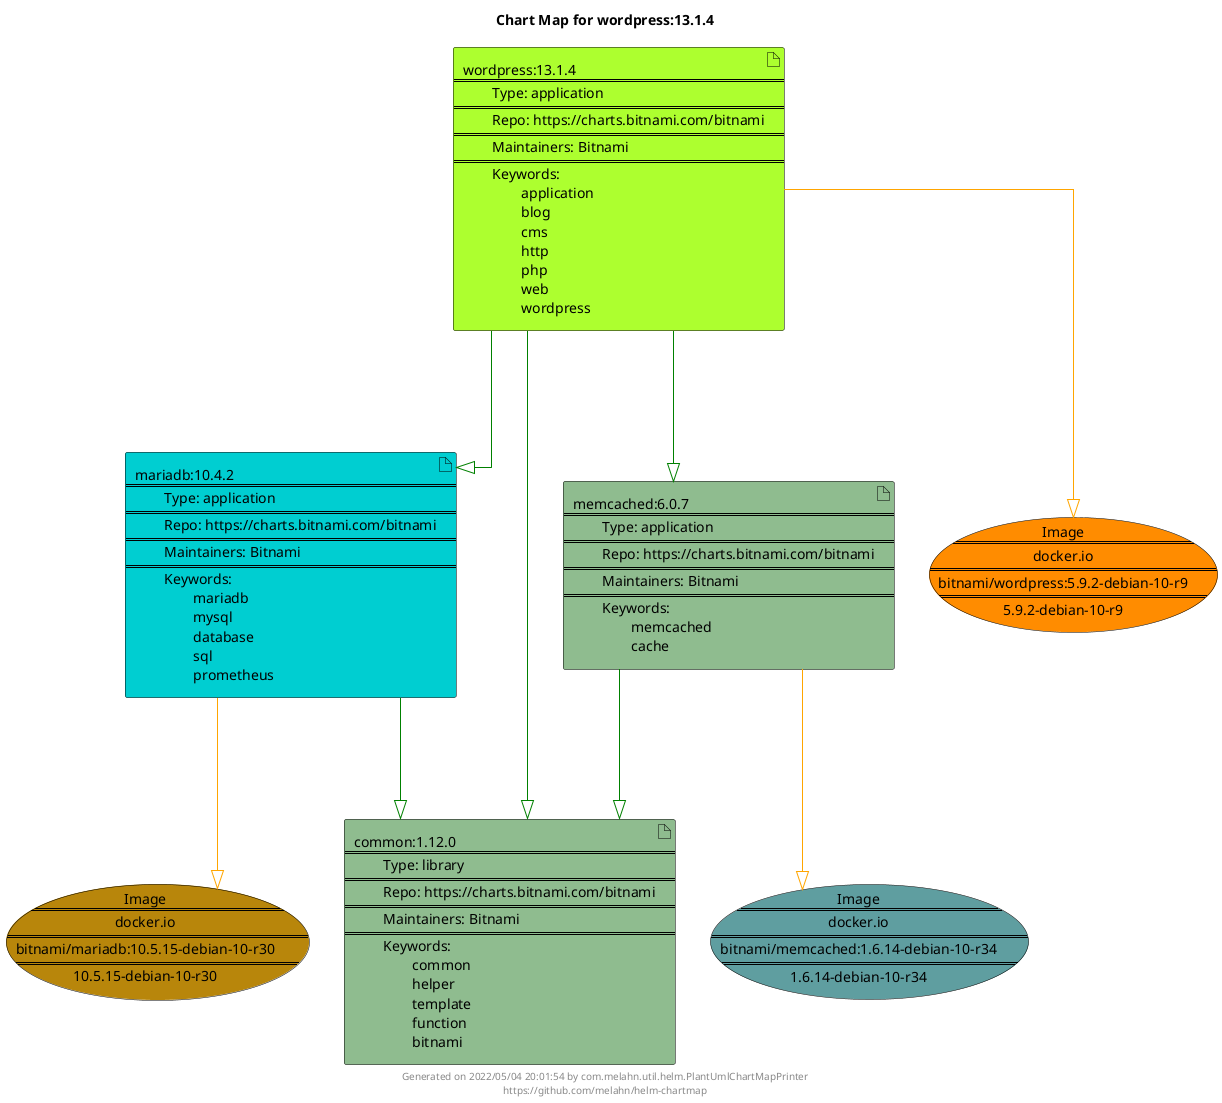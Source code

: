 @startuml
skinparam linetype ortho
skinparam backgroundColor white
skinparam usecaseBorderColor black
skinparam usecaseArrowColor LightSlateGray
skinparam artifactBorderColor black
skinparam artifactArrowColor LightSlateGray

title Chart Map for wordpress:13.1.4

'There are 4 referenced Helm Charts
artifact "wordpress:13.1.4\n====\n\tType: application\n====\n\tRepo: https://charts.bitnami.com/bitnami\n====\n\tMaintainers: Bitnami\n====\n\tKeywords: \n\t\tapplication\n\t\tblog\n\t\tcms\n\t\thttp\n\t\tphp\n\t\tweb\n\t\twordpress" as wordpress_13_1_4 #GreenYellow
artifact "mariadb:10.4.2\n====\n\tType: application\n====\n\tRepo: https://charts.bitnami.com/bitnami\n====\n\tMaintainers: Bitnami\n====\n\tKeywords: \n\t\tmariadb\n\t\tmysql\n\t\tdatabase\n\t\tsql\n\t\tprometheus" as mariadb_10_4_2 #DarkTurquoise
artifact "memcached:6.0.7\n====\n\tType: application\n====\n\tRepo: https://charts.bitnami.com/bitnami\n====\n\tMaintainers: Bitnami\n====\n\tKeywords: \n\t\tmemcached\n\t\tcache" as memcached_6_0_7 #DarkSeaGreen
artifact "common:1.12.0\n====\n\tType: library\n====\n\tRepo: https://charts.bitnami.com/bitnami\n====\n\tMaintainers: Bitnami\n====\n\tKeywords: \n\t\tcommon\n\t\thelper\n\t\ttemplate\n\t\tfunction\n\t\tbitnami" as common_1_12_0 #DarkSeaGreen

'There are 3 referenced Docker Images
usecase "Image\n====\ndocker.io\n====\nbitnami/mariadb:10.5.15-debian-10-r30\n====\n10.5.15-debian-10-r30" as docker_io_bitnami_mariadb_10_5_15_debian_10_r30 #DarkGoldenRod
usecase "Image\n====\ndocker.io\n====\nbitnami/memcached:1.6.14-debian-10-r34\n====\n1.6.14-debian-10-r34" as docker_io_bitnami_memcached_1_6_14_debian_10_r34 #CadetBlue
usecase "Image\n====\ndocker.io\n====\nbitnami/wordpress:5.9.2-debian-10-r9\n====\n5.9.2-debian-10-r9" as docker_io_bitnami_wordpress_5_9_2_debian_10_r9 #Darkorange

'Chart Dependencies
wordpress_13_1_4--[#green]-|>memcached_6_0_7
memcached_6_0_7--[#green]-|>common_1_12_0
wordpress_13_1_4--[#green]-|>mariadb_10_4_2
mariadb_10_4_2--[#green]-|>common_1_12_0
wordpress_13_1_4--[#green]-|>common_1_12_0
wordpress_13_1_4--[#orange]-|>docker_io_bitnami_wordpress_5_9_2_debian_10_r9
mariadb_10_4_2--[#orange]-|>docker_io_bitnami_mariadb_10_5_15_debian_10_r30
memcached_6_0_7--[#orange]-|>docker_io_bitnami_memcached_1_6_14_debian_10_r34

center footer Generated on 2022/05/04 20:01:54 by com.melahn.util.helm.PlantUmlChartMapPrinter\nhttps://github.com/melahn/helm-chartmap
@enduml
